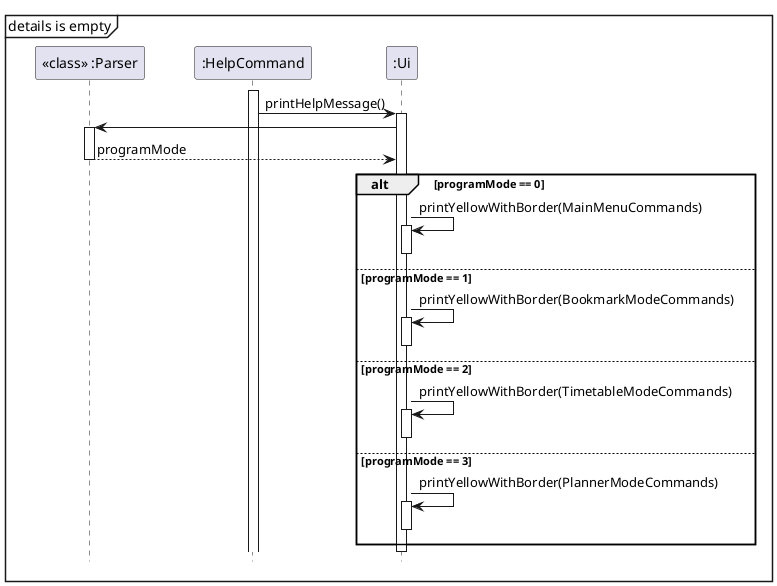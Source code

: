 @startuml
hide footbox
skinparam ParticipantPadding 20
mainframe details is empty
participant "<<class>> :Parser" as Parser
participant ":HelpCommand" as HelpCommand
participant ":Ui" as Ui


    activate HelpCommand
    HelpCommand -> Ui : printHelpMessage()
    activate Ui
    Ui -> Parser :
    activate Parser
    Parser --> Ui : programMode
    deactivate Parser

    alt programMode == 0
    Ui -> Ui : printYellowWithBorder(MainMenuCommands)
        activate Ui
        deactivate Ui

    else programMode == 1
    Ui -> Ui : printYellowWithBorder(BookmarkModeCommands)
            activate Ui
            deactivate Ui

    else programMode == 2
    Ui -> Ui : printYellowWithBorder(TimetableModeCommands)
            activate Ui
            deactivate Ui

    else programMode == 3
    Ui -> Ui : printYellowWithBorder(PlannerModeCommands)
            activate Ui
            deactivate Ui
    end alt

    deactivate Ui
@enduml